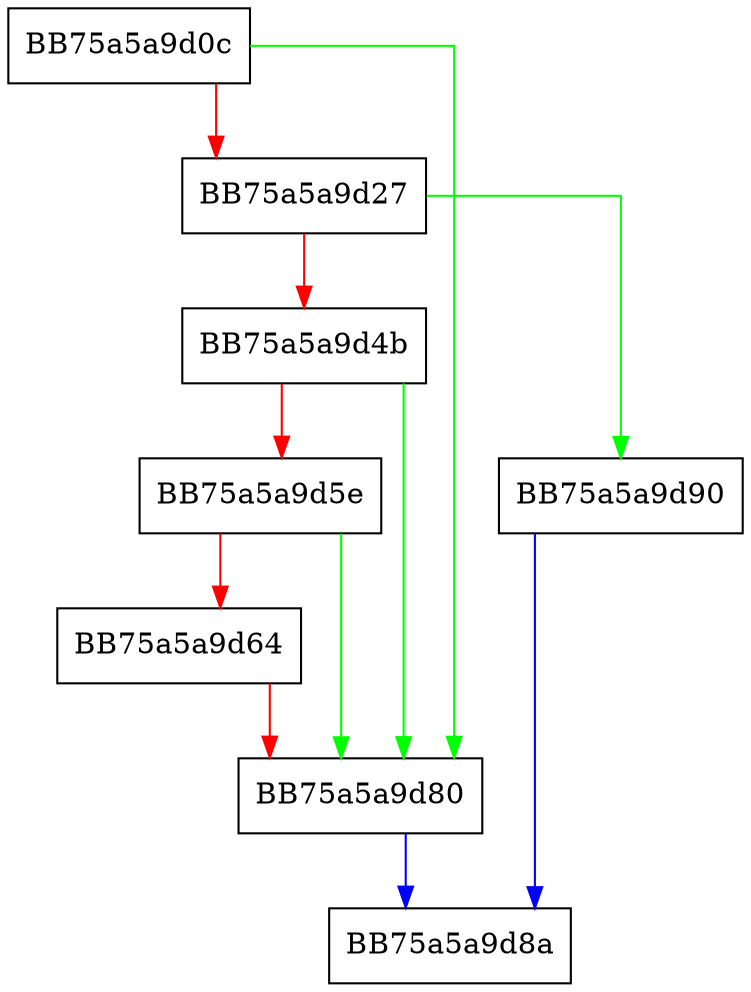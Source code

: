 digraph CreateRepository {
  node [shape="box"];
  graph [splines=ortho];
  BB75a5a9d0c -> BB75a5a9d80 [color="green"];
  BB75a5a9d0c -> BB75a5a9d27 [color="red"];
  BB75a5a9d27 -> BB75a5a9d90 [color="green"];
  BB75a5a9d27 -> BB75a5a9d4b [color="red"];
  BB75a5a9d4b -> BB75a5a9d80 [color="green"];
  BB75a5a9d4b -> BB75a5a9d5e [color="red"];
  BB75a5a9d5e -> BB75a5a9d80 [color="green"];
  BB75a5a9d5e -> BB75a5a9d64 [color="red"];
  BB75a5a9d64 -> BB75a5a9d80 [color="red"];
  BB75a5a9d80 -> BB75a5a9d8a [color="blue"];
  BB75a5a9d90 -> BB75a5a9d8a [color="blue"];
}